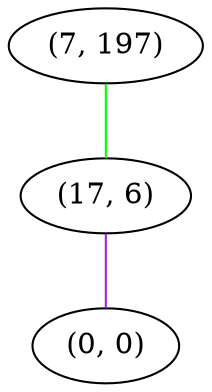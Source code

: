graph "" {
"(7, 197)";
"(17, 6)";
"(0, 0)";
"(7, 197)" -- "(17, 6)"  [color=green, key=0, weight=2];
"(17, 6)" -- "(0, 0)"  [color=purple, key=0, weight=4];
}
